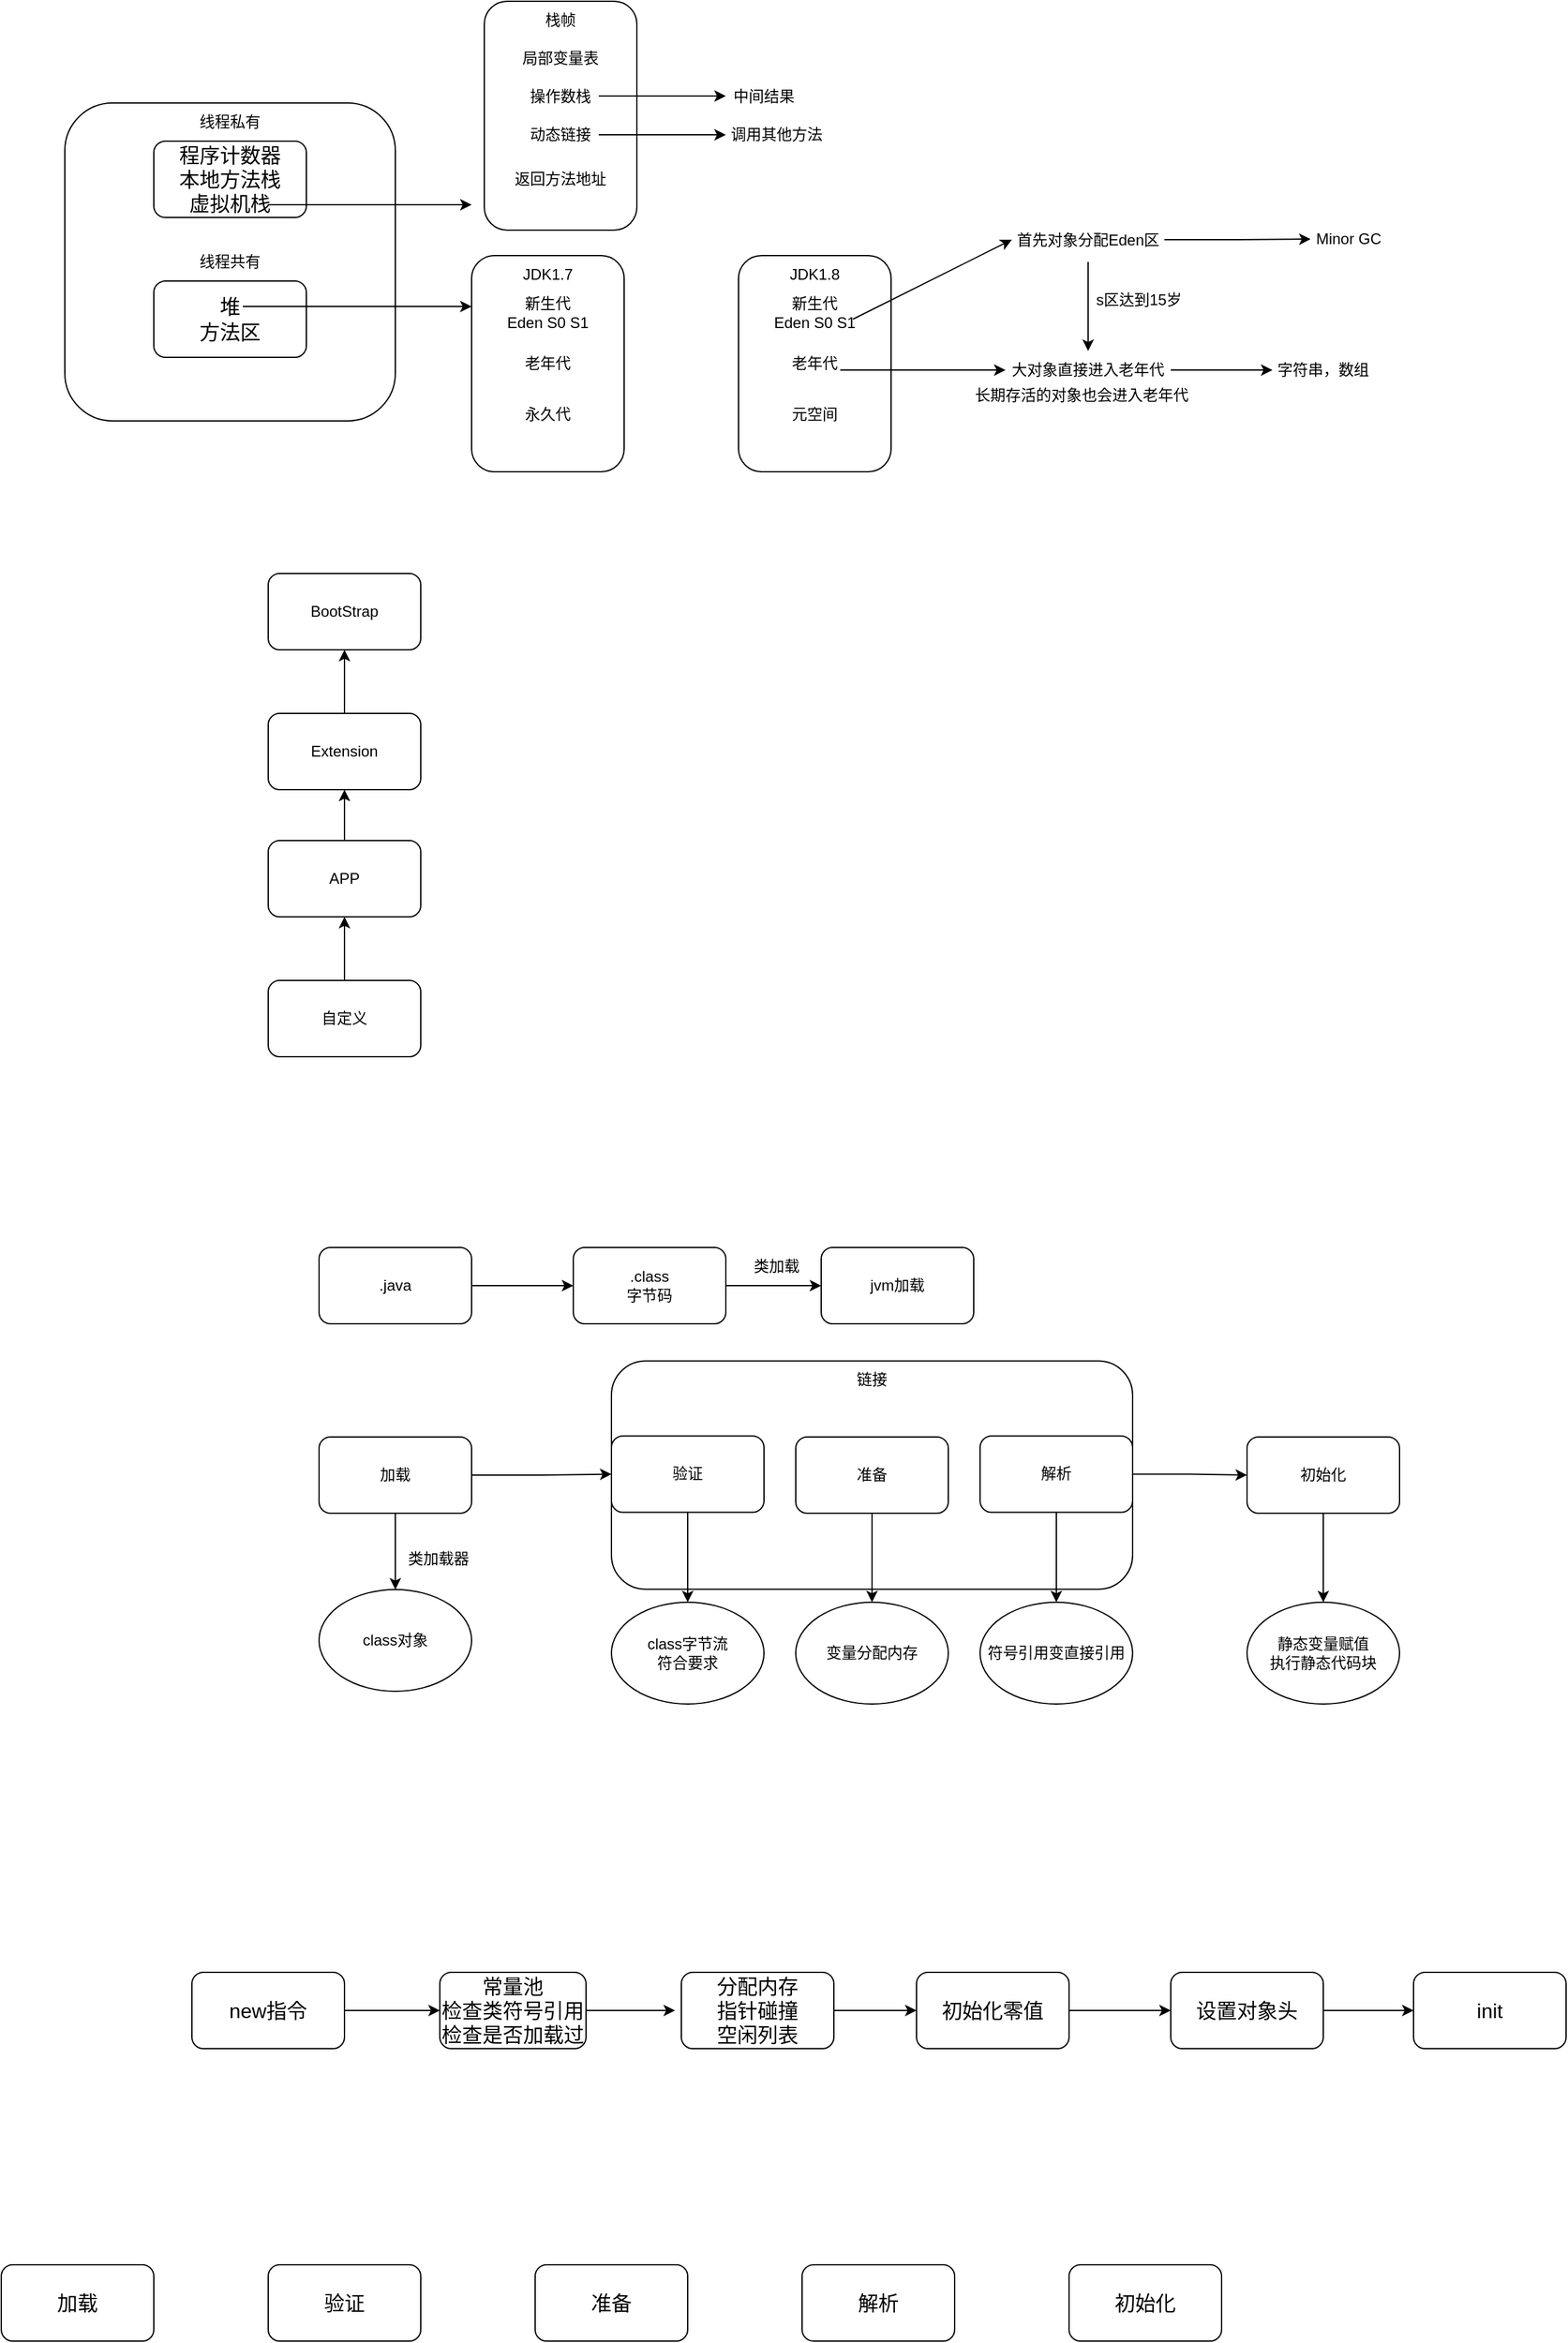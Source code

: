 <mxfile version="24.0.7" type="github">
  <diagram name="第 1 页" id="Uc8pmaHipOv8BrhtGk-N">
    <mxGraphModel dx="1026" dy="561" grid="1" gridSize="10" guides="1" tooltips="1" connect="1" arrows="1" fold="1" page="1" pageScale="1" pageWidth="827" pageHeight="1169" math="0" shadow="0">
      <root>
        <mxCell id="0" />
        <mxCell id="1" parent="0" />
        <mxCell id="1E-S2F3XiOlgd8H4mSnj-1" value="" style="rounded=1;whiteSpace=wrap;html=1;" parent="1" vertex="1">
          <mxGeometry x="120" y="120" width="260" height="250" as="geometry" />
        </mxCell>
        <mxCell id="1E-S2F3XiOlgd8H4mSnj-2" value="程序计数器&lt;div style=&quot;font-size: 16px;&quot;&gt;本地方法栈&lt;/div&gt;&lt;div style=&quot;font-size: 16px;&quot;&gt;虚拟机栈&lt;/div&gt;" style="rounded=1;whiteSpace=wrap;html=1;fontSize=16;" parent="1" vertex="1">
          <mxGeometry x="190" y="150" width="120" height="60" as="geometry" />
        </mxCell>
        <mxCell id="1E-S2F3XiOlgd8H4mSnj-3" value="堆&lt;div style=&quot;font-size: 16px;&quot;&gt;方法区&lt;/div&gt;" style="rounded=1;whiteSpace=wrap;html=1;fontSize=16;" parent="1" vertex="1">
          <mxGeometry x="190" y="260" width="120" height="60" as="geometry" />
        </mxCell>
        <mxCell id="1E-S2F3XiOlgd8H4mSnj-4" value="线程私有" style="text;html=1;align=center;verticalAlign=middle;whiteSpace=wrap;rounded=0;" parent="1" vertex="1">
          <mxGeometry x="220" y="120" width="60" height="30" as="geometry" />
        </mxCell>
        <mxCell id="1E-S2F3XiOlgd8H4mSnj-5" value="线程共有" style="text;html=1;align=center;verticalAlign=middle;whiteSpace=wrap;rounded=0;" parent="1" vertex="1">
          <mxGeometry x="220" y="230" width="60" height="30" as="geometry" />
        </mxCell>
        <mxCell id="1E-S2F3XiOlgd8H4mSnj-6" value="" style="endArrow=classic;html=1;rounded=0;" parent="1" edge="1">
          <mxGeometry width="50" height="50" relative="1" as="geometry">
            <mxPoint x="280" y="200" as="sourcePoint" />
            <mxPoint x="440" y="200" as="targetPoint" />
          </mxGeometry>
        </mxCell>
        <mxCell id="1E-S2F3XiOlgd8H4mSnj-7" value="" style="rounded=1;whiteSpace=wrap;html=1;" parent="1" vertex="1">
          <mxGeometry x="450" y="40" width="120" height="180" as="geometry" />
        </mxCell>
        <mxCell id="1E-S2F3XiOlgd8H4mSnj-8" value="栈帧" style="text;html=1;align=center;verticalAlign=middle;whiteSpace=wrap;rounded=0;" parent="1" vertex="1">
          <mxGeometry x="480" y="40" width="60" height="30" as="geometry" />
        </mxCell>
        <mxCell id="1E-S2F3XiOlgd8H4mSnj-9" value="局部变量表" style="text;html=1;align=center;verticalAlign=middle;whiteSpace=wrap;rounded=0;" parent="1" vertex="1">
          <mxGeometry x="475" y="70" width="70" height="30" as="geometry" />
        </mxCell>
        <mxCell id="1E-S2F3XiOlgd8H4mSnj-10" value="操作数栈" style="text;html=1;align=center;verticalAlign=middle;whiteSpace=wrap;rounded=0;" parent="1" vertex="1">
          <mxGeometry x="475" y="100" width="70" height="30" as="geometry" />
        </mxCell>
        <mxCell id="1E-S2F3XiOlgd8H4mSnj-11" value="" style="endArrow=classic;html=1;rounded=0;" parent="1" edge="1">
          <mxGeometry width="50" height="50" relative="1" as="geometry">
            <mxPoint x="540" y="114.5" as="sourcePoint" />
            <mxPoint x="640" y="114.5" as="targetPoint" />
          </mxGeometry>
        </mxCell>
        <mxCell id="1E-S2F3XiOlgd8H4mSnj-12" value="中间结果" style="text;html=1;align=center;verticalAlign=middle;whiteSpace=wrap;rounded=0;" parent="1" vertex="1">
          <mxGeometry x="640" y="100" width="60" height="30" as="geometry" />
        </mxCell>
        <mxCell id="1E-S2F3XiOlgd8H4mSnj-14" style="edgeStyle=orthogonalEdgeStyle;rounded=0;orthogonalLoop=1;jettySize=auto;html=1;exitX=1;exitY=0.5;exitDx=0;exitDy=0;" parent="1" source="1E-S2F3XiOlgd8H4mSnj-13" edge="1">
          <mxGeometry relative="1" as="geometry">
            <mxPoint x="640" y="145" as="targetPoint" />
          </mxGeometry>
        </mxCell>
        <mxCell id="1E-S2F3XiOlgd8H4mSnj-13" value="动态链接" style="text;html=1;align=center;verticalAlign=middle;whiteSpace=wrap;rounded=0;" parent="1" vertex="1">
          <mxGeometry x="480" y="130" width="60" height="30" as="geometry" />
        </mxCell>
        <mxCell id="1E-S2F3XiOlgd8H4mSnj-15" value="调用其他方法" style="text;html=1;align=center;verticalAlign=middle;whiteSpace=wrap;rounded=0;" parent="1" vertex="1">
          <mxGeometry x="640" y="130" width="80" height="30" as="geometry" />
        </mxCell>
        <mxCell id="1E-S2F3XiOlgd8H4mSnj-16" value="返回方法地址" style="text;html=1;align=center;verticalAlign=middle;whiteSpace=wrap;rounded=0;" parent="1" vertex="1">
          <mxGeometry x="470" y="167.5" width="80" height="25" as="geometry" />
        </mxCell>
        <mxCell id="1E-S2F3XiOlgd8H4mSnj-17" value="" style="endArrow=classic;html=1;rounded=0;" parent="1" edge="1">
          <mxGeometry width="50" height="50" relative="1" as="geometry">
            <mxPoint x="260" y="280" as="sourcePoint" />
            <mxPoint x="440" y="280" as="targetPoint" />
          </mxGeometry>
        </mxCell>
        <mxCell id="1E-S2F3XiOlgd8H4mSnj-18" value="" style="rounded=1;whiteSpace=wrap;html=1;" parent="1" vertex="1">
          <mxGeometry x="440" y="240" width="120" height="170" as="geometry" />
        </mxCell>
        <mxCell id="1E-S2F3XiOlgd8H4mSnj-19" value="新生代&lt;div&gt;Eden S0 S1&lt;/div&gt;" style="text;html=1;align=center;verticalAlign=middle;whiteSpace=wrap;rounded=0;" parent="1" vertex="1">
          <mxGeometry x="465" y="270" width="70" height="30" as="geometry" />
        </mxCell>
        <mxCell id="1E-S2F3XiOlgd8H4mSnj-20" value="老年代" style="text;html=1;align=center;verticalAlign=middle;whiteSpace=wrap;rounded=0;" parent="1" vertex="1">
          <mxGeometry x="470" y="310" width="60" height="30" as="geometry" />
        </mxCell>
        <mxCell id="1E-S2F3XiOlgd8H4mSnj-21" value="永久代" style="text;html=1;align=center;verticalAlign=middle;whiteSpace=wrap;rounded=0;" parent="1" vertex="1">
          <mxGeometry x="470" y="350" width="60" height="30" as="geometry" />
        </mxCell>
        <mxCell id="1E-S2F3XiOlgd8H4mSnj-22" value="JDK1.7" style="text;html=1;align=center;verticalAlign=middle;whiteSpace=wrap;rounded=0;" parent="1" vertex="1">
          <mxGeometry x="470" y="240" width="60" height="30" as="geometry" />
        </mxCell>
        <mxCell id="1E-S2F3XiOlgd8H4mSnj-28" value="" style="rounded=1;whiteSpace=wrap;html=1;" parent="1" vertex="1">
          <mxGeometry x="650" y="240" width="120" height="170" as="geometry" />
        </mxCell>
        <mxCell id="1E-S2F3XiOlgd8H4mSnj-30" value="老年代" style="text;html=1;align=center;verticalAlign=middle;whiteSpace=wrap;rounded=0;" parent="1" vertex="1">
          <mxGeometry x="680" y="310" width="60" height="30" as="geometry" />
        </mxCell>
        <mxCell id="1E-S2F3XiOlgd8H4mSnj-31" value="元空间" style="text;html=1;align=center;verticalAlign=middle;whiteSpace=wrap;rounded=0;" parent="1" vertex="1">
          <mxGeometry x="680" y="350" width="60" height="30" as="geometry" />
        </mxCell>
        <mxCell id="1E-S2F3XiOlgd8H4mSnj-32" value="JDK1.8" style="text;html=1;align=center;verticalAlign=middle;whiteSpace=wrap;rounded=0;" parent="1" vertex="1">
          <mxGeometry x="680" y="240" width="60" height="30" as="geometry" />
        </mxCell>
        <mxCell id="1E-S2F3XiOlgd8H4mSnj-33" value="新生代&lt;div&gt;Eden S0 S1&lt;/div&gt;" style="text;html=1;align=center;verticalAlign=middle;whiteSpace=wrap;rounded=0;" parent="1" vertex="1">
          <mxGeometry x="675" y="270" width="70" height="30" as="geometry" />
        </mxCell>
        <mxCell id="1E-S2F3XiOlgd8H4mSnj-34" value="" style="endArrow=classic;html=1;rounded=0;entryX=0;entryY=0.5;entryDx=0;entryDy=0;" parent="1" target="1E-S2F3XiOlgd8H4mSnj-35" edge="1">
          <mxGeometry width="50" height="50" relative="1" as="geometry">
            <mxPoint x="740" y="290" as="sourcePoint" />
            <mxPoint x="860" y="290" as="targetPoint" />
          </mxGeometry>
        </mxCell>
        <mxCell id="1E-S2F3XiOlgd8H4mSnj-36" style="edgeStyle=orthogonalEdgeStyle;rounded=0;orthogonalLoop=1;jettySize=auto;html=1;exitX=1;exitY=0.5;exitDx=0;exitDy=0;entryX=0;entryY=0.5;entryDx=0;entryDy=0;" parent="1" source="1E-S2F3XiOlgd8H4mSnj-35" target="1E-S2F3XiOlgd8H4mSnj-37" edge="1">
          <mxGeometry relative="1" as="geometry">
            <mxPoint x="1070" y="290" as="targetPoint" />
          </mxGeometry>
        </mxCell>
        <mxCell id="1E-S2F3XiOlgd8H4mSnj-43" style="edgeStyle=orthogonalEdgeStyle;rounded=0;orthogonalLoop=1;jettySize=auto;html=1;exitX=0.5;exitY=1;exitDx=0;exitDy=0;entryX=0.5;entryY=0;entryDx=0;entryDy=0;" parent="1" source="1E-S2F3XiOlgd8H4mSnj-35" target="1E-S2F3XiOlgd8H4mSnj-39" edge="1">
          <mxGeometry relative="1" as="geometry" />
        </mxCell>
        <mxCell id="1E-S2F3XiOlgd8H4mSnj-35" value="首先对象分配Eden区" style="text;html=1;align=center;verticalAlign=middle;whiteSpace=wrap;rounded=0;" parent="1" vertex="1">
          <mxGeometry x="865" y="210" width="120" height="35" as="geometry" />
        </mxCell>
        <mxCell id="1E-S2F3XiOlgd8H4mSnj-37" value="Minor GC" style="text;html=1;align=center;verticalAlign=middle;whiteSpace=wrap;rounded=0;" parent="1" vertex="1">
          <mxGeometry x="1100" y="212" width="60" height="30" as="geometry" />
        </mxCell>
        <mxCell id="1E-S2F3XiOlgd8H4mSnj-38" value="" style="endArrow=classic;html=1;rounded=0;" parent="1" edge="1">
          <mxGeometry width="50" height="50" relative="1" as="geometry">
            <mxPoint x="730" y="330" as="sourcePoint" />
            <mxPoint x="860" y="330" as="targetPoint" />
          </mxGeometry>
        </mxCell>
        <mxCell id="1E-S2F3XiOlgd8H4mSnj-39" value="大对象直接进入老年代" style="text;html=1;align=center;verticalAlign=middle;whiteSpace=wrap;rounded=0;" parent="1" vertex="1">
          <mxGeometry x="860" y="315" width="130" height="30" as="geometry" />
        </mxCell>
        <mxCell id="1E-S2F3XiOlgd8H4mSnj-40" value="" style="endArrow=classic;html=1;rounded=0;" parent="1" edge="1">
          <mxGeometry width="50" height="50" relative="1" as="geometry">
            <mxPoint x="990" y="330" as="sourcePoint" />
            <mxPoint x="1070" y="330" as="targetPoint" />
          </mxGeometry>
        </mxCell>
        <mxCell id="1E-S2F3XiOlgd8H4mSnj-41" value="字符串，数组" style="text;html=1;align=center;verticalAlign=middle;whiteSpace=wrap;rounded=0;" parent="1" vertex="1">
          <mxGeometry x="1070" y="317.5" width="80" height="25" as="geometry" />
        </mxCell>
        <mxCell id="1E-S2F3XiOlgd8H4mSnj-42" value="长期存活的对象也会进入老年代" style="text;html=1;align=center;verticalAlign=middle;whiteSpace=wrap;rounded=0;" parent="1" vertex="1">
          <mxGeometry x="835" y="340" width="170" height="20" as="geometry" />
        </mxCell>
        <mxCell id="1E-S2F3XiOlgd8H4mSnj-44" value="s区达到15岁" style="text;html=1;align=center;verticalAlign=middle;whiteSpace=wrap;rounded=0;" parent="1" vertex="1">
          <mxGeometry x="925" y="260" width="80" height="30" as="geometry" />
        </mxCell>
        <mxCell id="1E-S2F3XiOlgd8H4mSnj-50" style="edgeStyle=orthogonalEdgeStyle;rounded=0;orthogonalLoop=1;jettySize=auto;html=1;exitX=0.5;exitY=0;exitDx=0;exitDy=0;" parent="1" source="1E-S2F3XiOlgd8H4mSnj-45" target="1E-S2F3XiOlgd8H4mSnj-46" edge="1">
          <mxGeometry relative="1" as="geometry" />
        </mxCell>
        <mxCell id="1E-S2F3XiOlgd8H4mSnj-45" value="APP" style="rounded=1;whiteSpace=wrap;html=1;" parent="1" vertex="1">
          <mxGeometry x="280" y="700" width="120" height="60" as="geometry" />
        </mxCell>
        <mxCell id="1E-S2F3XiOlgd8H4mSnj-51" style="edgeStyle=orthogonalEdgeStyle;rounded=0;orthogonalLoop=1;jettySize=auto;html=1;exitX=0.5;exitY=0;exitDx=0;exitDy=0;" parent="1" source="1E-S2F3XiOlgd8H4mSnj-46" target="1E-S2F3XiOlgd8H4mSnj-47" edge="1">
          <mxGeometry relative="1" as="geometry" />
        </mxCell>
        <mxCell id="1E-S2F3XiOlgd8H4mSnj-46" value="Extension" style="rounded=1;whiteSpace=wrap;html=1;" parent="1" vertex="1">
          <mxGeometry x="280" y="600" width="120" height="60" as="geometry" />
        </mxCell>
        <mxCell id="1E-S2F3XiOlgd8H4mSnj-47" value="BootStrap" style="rounded=1;whiteSpace=wrap;html=1;" parent="1" vertex="1">
          <mxGeometry x="280" y="490" width="120" height="60" as="geometry" />
        </mxCell>
        <mxCell id="1E-S2F3XiOlgd8H4mSnj-49" style="edgeStyle=orthogonalEdgeStyle;rounded=0;orthogonalLoop=1;jettySize=auto;html=1;exitX=0.5;exitY=0;exitDx=0;exitDy=0;" parent="1" source="1E-S2F3XiOlgd8H4mSnj-48" target="1E-S2F3XiOlgd8H4mSnj-45" edge="1">
          <mxGeometry relative="1" as="geometry" />
        </mxCell>
        <mxCell id="1E-S2F3XiOlgd8H4mSnj-48" value="自定义" style="rounded=1;whiteSpace=wrap;html=1;" parent="1" vertex="1">
          <mxGeometry x="280" y="810" width="120" height="60" as="geometry" />
        </mxCell>
        <mxCell id="1E-S2F3XiOlgd8H4mSnj-54" style="edgeStyle=orthogonalEdgeStyle;rounded=0;orthogonalLoop=1;jettySize=auto;html=1;exitX=1;exitY=0.5;exitDx=0;exitDy=0;" parent="1" source="1E-S2F3XiOlgd8H4mSnj-52" target="1E-S2F3XiOlgd8H4mSnj-53" edge="1">
          <mxGeometry relative="1" as="geometry" />
        </mxCell>
        <mxCell id="1E-S2F3XiOlgd8H4mSnj-52" value=".java" style="rounded=1;whiteSpace=wrap;html=1;" parent="1" vertex="1">
          <mxGeometry x="320" y="1020" width="120" height="60" as="geometry" />
        </mxCell>
        <mxCell id="1E-S2F3XiOlgd8H4mSnj-56" style="edgeStyle=orthogonalEdgeStyle;rounded=0;orthogonalLoop=1;jettySize=auto;html=1;exitX=1;exitY=0.5;exitDx=0;exitDy=0;entryX=0;entryY=0.5;entryDx=0;entryDy=0;" parent="1" source="1E-S2F3XiOlgd8H4mSnj-53" target="1E-S2F3XiOlgd8H4mSnj-55" edge="1">
          <mxGeometry relative="1" as="geometry" />
        </mxCell>
        <mxCell id="1E-S2F3XiOlgd8H4mSnj-53" value=".class&lt;div&gt;字节码&lt;/div&gt;" style="rounded=1;whiteSpace=wrap;html=1;" parent="1" vertex="1">
          <mxGeometry x="520" y="1020" width="120" height="60" as="geometry" />
        </mxCell>
        <mxCell id="1E-S2F3XiOlgd8H4mSnj-55" value="jvm加载" style="rounded=1;whiteSpace=wrap;html=1;" parent="1" vertex="1">
          <mxGeometry x="715" y="1020" width="120" height="60" as="geometry" />
        </mxCell>
        <mxCell id="1E-S2F3XiOlgd8H4mSnj-57" value="类加载" style="text;html=1;align=center;verticalAlign=middle;whiteSpace=wrap;rounded=0;" parent="1" vertex="1">
          <mxGeometry x="650" y="1020" width="60" height="30" as="geometry" />
        </mxCell>
        <mxCell id="1E-S2F3XiOlgd8H4mSnj-66" style="edgeStyle=orthogonalEdgeStyle;rounded=0;orthogonalLoop=1;jettySize=auto;html=1;exitX=1;exitY=0.5;exitDx=0;exitDy=0;entryX=0;entryY=0.5;entryDx=0;entryDy=0;" parent="1" source="1E-S2F3XiOlgd8H4mSnj-58" target="1E-S2F3XiOlgd8H4mSnj-62" edge="1">
          <mxGeometry relative="1" as="geometry" />
        </mxCell>
        <mxCell id="1E-S2F3XiOlgd8H4mSnj-70" style="edgeStyle=orthogonalEdgeStyle;rounded=0;orthogonalLoop=1;jettySize=auto;html=1;exitX=0.5;exitY=1;exitDx=0;exitDy=0;" parent="1" source="1E-S2F3XiOlgd8H4mSnj-58" target="1E-S2F3XiOlgd8H4mSnj-69" edge="1">
          <mxGeometry relative="1" as="geometry" />
        </mxCell>
        <mxCell id="1E-S2F3XiOlgd8H4mSnj-58" value="加载" style="rounded=1;whiteSpace=wrap;html=1;" parent="1" vertex="1">
          <mxGeometry x="320" y="1169" width="120" height="60" as="geometry" />
        </mxCell>
        <mxCell id="1E-S2F3XiOlgd8H4mSnj-61" value="" style="rounded=1;whiteSpace=wrap;html=1;" parent="1" vertex="1">
          <mxGeometry x="550" y="1109.25" width="410" height="179.5" as="geometry" />
        </mxCell>
        <mxCell id="1E-S2F3XiOlgd8H4mSnj-73" style="edgeStyle=orthogonalEdgeStyle;rounded=0;orthogonalLoop=1;jettySize=auto;html=1;exitX=0.5;exitY=1;exitDx=0;exitDy=0;" parent="1" source="1E-S2F3XiOlgd8H4mSnj-62" target="1E-S2F3XiOlgd8H4mSnj-72" edge="1">
          <mxGeometry relative="1" as="geometry" />
        </mxCell>
        <mxCell id="1E-S2F3XiOlgd8H4mSnj-62" value="验证" style="rounded=1;whiteSpace=wrap;html=1;" parent="1" vertex="1">
          <mxGeometry x="550" y="1168.25" width="120" height="60" as="geometry" />
        </mxCell>
        <mxCell id="1E-S2F3XiOlgd8H4mSnj-76" style="edgeStyle=orthogonalEdgeStyle;rounded=0;orthogonalLoop=1;jettySize=auto;html=1;exitX=0.5;exitY=1;exitDx=0;exitDy=0;" parent="1" source="1E-S2F3XiOlgd8H4mSnj-63" target="1E-S2F3XiOlgd8H4mSnj-75" edge="1">
          <mxGeometry relative="1" as="geometry" />
        </mxCell>
        <mxCell id="1E-S2F3XiOlgd8H4mSnj-63" value="准备" style="rounded=1;whiteSpace=wrap;html=1;" parent="1" vertex="1">
          <mxGeometry x="695" y="1169" width="120" height="60" as="geometry" />
        </mxCell>
        <mxCell id="1E-S2F3XiOlgd8H4mSnj-68" style="edgeStyle=orthogonalEdgeStyle;rounded=0;orthogonalLoop=1;jettySize=auto;html=1;exitX=1;exitY=0.5;exitDx=0;exitDy=0;" parent="1" source="1E-S2F3XiOlgd8H4mSnj-64" target="1E-S2F3XiOlgd8H4mSnj-67" edge="1">
          <mxGeometry relative="1" as="geometry" />
        </mxCell>
        <mxCell id="1E-S2F3XiOlgd8H4mSnj-78" style="edgeStyle=orthogonalEdgeStyle;rounded=0;orthogonalLoop=1;jettySize=auto;html=1;exitX=0.5;exitY=1;exitDx=0;exitDy=0;" parent="1" source="1E-S2F3XiOlgd8H4mSnj-64" target="1E-S2F3XiOlgd8H4mSnj-77" edge="1">
          <mxGeometry relative="1" as="geometry" />
        </mxCell>
        <mxCell id="1E-S2F3XiOlgd8H4mSnj-64" value="解析" style="rounded=1;whiteSpace=wrap;html=1;" parent="1" vertex="1">
          <mxGeometry x="840" y="1168.25" width="120" height="60" as="geometry" />
        </mxCell>
        <mxCell id="1E-S2F3XiOlgd8H4mSnj-65" value="链接" style="text;html=1;align=center;verticalAlign=middle;whiteSpace=wrap;rounded=0;" parent="1" vertex="1">
          <mxGeometry x="725" y="1109.25" width="60" height="30" as="geometry" />
        </mxCell>
        <mxCell id="1E-S2F3XiOlgd8H4mSnj-80" style="edgeStyle=orthogonalEdgeStyle;rounded=0;orthogonalLoop=1;jettySize=auto;html=1;exitX=0.5;exitY=1;exitDx=0;exitDy=0;" parent="1" source="1E-S2F3XiOlgd8H4mSnj-67" target="1E-S2F3XiOlgd8H4mSnj-79" edge="1">
          <mxGeometry relative="1" as="geometry" />
        </mxCell>
        <mxCell id="1E-S2F3XiOlgd8H4mSnj-67" value="初始化" style="rounded=1;whiteSpace=wrap;html=1;" parent="1" vertex="1">
          <mxGeometry x="1050" y="1169" width="120" height="60" as="geometry" />
        </mxCell>
        <mxCell id="1E-S2F3XiOlgd8H4mSnj-69" value="class对象" style="ellipse;whiteSpace=wrap;html=1;" parent="1" vertex="1">
          <mxGeometry x="320" y="1289" width="120" height="80" as="geometry" />
        </mxCell>
        <mxCell id="1E-S2F3XiOlgd8H4mSnj-71" value="类加载器" style="text;html=1;align=center;verticalAlign=middle;whiteSpace=wrap;rounded=0;" parent="1" vertex="1">
          <mxGeometry x="384" y="1250" width="60" height="30" as="geometry" />
        </mxCell>
        <mxCell id="1E-S2F3XiOlgd8H4mSnj-72" value="class字节流&lt;div&gt;符合要求&lt;/div&gt;" style="ellipse;whiteSpace=wrap;html=1;" parent="1" vertex="1">
          <mxGeometry x="550" y="1299" width="120" height="80" as="geometry" />
        </mxCell>
        <mxCell id="1E-S2F3XiOlgd8H4mSnj-75" value="变量分配内存" style="ellipse;whiteSpace=wrap;html=1;" parent="1" vertex="1">
          <mxGeometry x="695" y="1299" width="120" height="80" as="geometry" />
        </mxCell>
        <mxCell id="1E-S2F3XiOlgd8H4mSnj-77" value="符号引用变直接引用" style="ellipse;whiteSpace=wrap;html=1;" parent="1" vertex="1">
          <mxGeometry x="840" y="1299" width="120" height="80" as="geometry" />
        </mxCell>
        <mxCell id="1E-S2F3XiOlgd8H4mSnj-79" value="静态变量赋值&lt;div&gt;执行静态代码块&lt;/div&gt;" style="ellipse;whiteSpace=wrap;html=1;" parent="1" vertex="1">
          <mxGeometry x="1050" y="1299" width="120" height="80" as="geometry" />
        </mxCell>
        <mxCell id="XCfrYUsGxeNv4KQO1quB-5" style="edgeStyle=orthogonalEdgeStyle;rounded=0;orthogonalLoop=1;jettySize=auto;html=1;exitX=1;exitY=0.5;exitDx=0;exitDy=0;entryX=0;entryY=0.5;entryDx=0;entryDy=0;" parent="1" source="XCfrYUsGxeNv4KQO1quB-1" target="XCfrYUsGxeNv4KQO1quB-4" edge="1">
          <mxGeometry relative="1" as="geometry" />
        </mxCell>
        <mxCell id="XCfrYUsGxeNv4KQO1quB-1" value="new指令" style="rounded=1;whiteSpace=wrap;html=1;fontSize=16;fontStyle=0" parent="1" vertex="1">
          <mxGeometry x="220" y="1590" width="120" height="60" as="geometry" />
        </mxCell>
        <mxCell id="XCfrYUsGxeNv4KQO1quB-6" style="edgeStyle=orthogonalEdgeStyle;rounded=0;orthogonalLoop=1;jettySize=auto;html=1;exitX=1;exitY=0.5;exitDx=0;exitDy=0;" parent="1" source="XCfrYUsGxeNv4KQO1quB-4" edge="1">
          <mxGeometry relative="1" as="geometry">
            <mxPoint x="600" y="1620" as="targetPoint" />
          </mxGeometry>
        </mxCell>
        <mxCell id="XCfrYUsGxeNv4KQO1quB-4" value="常量池&lt;div&gt;检查类符号引用&lt;/div&gt;&lt;div&gt;检查是否加载过&lt;/div&gt;" style="rounded=1;whiteSpace=wrap;html=1;fontSize=16;fontStyle=0" parent="1" vertex="1">
          <mxGeometry x="415" y="1590" width="115" height="60" as="geometry" />
        </mxCell>
        <mxCell id="XCfrYUsGxeNv4KQO1quB-8" style="edgeStyle=orthogonalEdgeStyle;rounded=0;orthogonalLoop=1;jettySize=auto;html=1;exitX=1;exitY=0.5;exitDx=0;exitDy=0;" parent="1" source="XCfrYUsGxeNv4KQO1quB-7" edge="1">
          <mxGeometry relative="1" as="geometry">
            <mxPoint x="790" y="1620" as="targetPoint" />
          </mxGeometry>
        </mxCell>
        <mxCell id="XCfrYUsGxeNv4KQO1quB-7" value="分配内存&lt;div&gt;指针碰撞&lt;/div&gt;&lt;div&gt;空闲列表&lt;/div&gt;" style="rounded=1;whiteSpace=wrap;html=1;fontSize=16;" parent="1" vertex="1">
          <mxGeometry x="605" y="1590" width="120" height="60" as="geometry" />
        </mxCell>
        <mxCell id="XCfrYUsGxeNv4KQO1quB-11" style="edgeStyle=orthogonalEdgeStyle;rounded=0;orthogonalLoop=1;jettySize=auto;html=1;exitX=1;exitY=0.5;exitDx=0;exitDy=0;" parent="1" source="XCfrYUsGxeNv4KQO1quB-9" target="XCfrYUsGxeNv4KQO1quB-10" edge="1">
          <mxGeometry relative="1" as="geometry" />
        </mxCell>
        <mxCell id="XCfrYUsGxeNv4KQO1quB-9" value="初始化零值" style="rounded=1;whiteSpace=wrap;html=1;fontSize=16;" parent="1" vertex="1">
          <mxGeometry x="790" y="1590" width="120" height="60" as="geometry" />
        </mxCell>
        <mxCell id="XCfrYUsGxeNv4KQO1quB-13" style="edgeStyle=orthogonalEdgeStyle;rounded=0;orthogonalLoop=1;jettySize=auto;html=1;exitX=1;exitY=0.5;exitDx=0;exitDy=0;" parent="1" source="XCfrYUsGxeNv4KQO1quB-10" target="XCfrYUsGxeNv4KQO1quB-12" edge="1">
          <mxGeometry relative="1" as="geometry" />
        </mxCell>
        <mxCell id="XCfrYUsGxeNv4KQO1quB-10" value="设置对象头" style="rounded=1;whiteSpace=wrap;html=1;fontSize=16;" parent="1" vertex="1">
          <mxGeometry x="990" y="1590" width="120" height="60" as="geometry" />
        </mxCell>
        <mxCell id="XCfrYUsGxeNv4KQO1quB-12" value="init" style="rounded=1;whiteSpace=wrap;html=1;fontSize=16;" parent="1" vertex="1">
          <mxGeometry x="1181" y="1590" width="120" height="60" as="geometry" />
        </mxCell>
        <mxCell id="H-6pmPPJAoXiYJ2VGnc4-1" value="加载" style="rounded=1;whiteSpace=wrap;html=1;fontSize=16;" vertex="1" parent="1">
          <mxGeometry x="70" y="1820" width="120" height="60" as="geometry" />
        </mxCell>
        <mxCell id="H-6pmPPJAoXiYJ2VGnc4-2" value="验证" style="rounded=1;whiteSpace=wrap;html=1;fontSize=16;" vertex="1" parent="1">
          <mxGeometry x="280" y="1820" width="120" height="60" as="geometry" />
        </mxCell>
        <mxCell id="H-6pmPPJAoXiYJ2VGnc4-3" value="准备" style="rounded=1;whiteSpace=wrap;html=1;fontSize=16;" vertex="1" parent="1">
          <mxGeometry x="490" y="1820" width="120" height="60" as="geometry" />
        </mxCell>
        <mxCell id="H-6pmPPJAoXiYJ2VGnc4-4" value="解析" style="rounded=1;whiteSpace=wrap;html=1;fontSize=16;" vertex="1" parent="1">
          <mxGeometry x="700" y="1820" width="120" height="60" as="geometry" />
        </mxCell>
        <mxCell id="H-6pmPPJAoXiYJ2VGnc4-5" value="初始化" style="rounded=1;whiteSpace=wrap;html=1;fontSize=16;" vertex="1" parent="1">
          <mxGeometry x="910" y="1820" width="120" height="60" as="geometry" />
        </mxCell>
      </root>
    </mxGraphModel>
  </diagram>
</mxfile>
